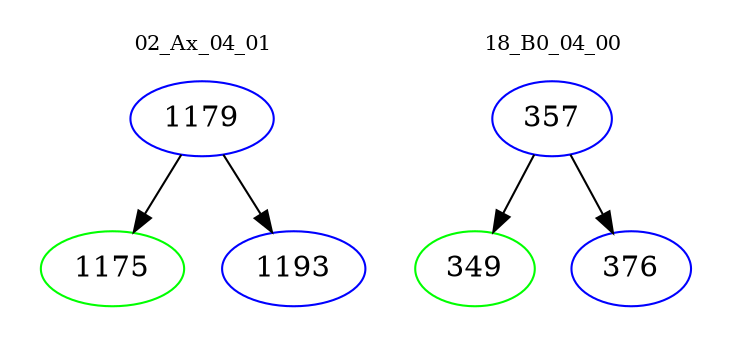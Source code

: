 digraph{
subgraph cluster_0 {
color = white
label = "02_Ax_04_01";
fontsize=10;
T0_1179 [label="1179", color="blue"]
T0_1179 -> T0_1175 [color="black"]
T0_1175 [label="1175", color="green"]
T0_1179 -> T0_1193 [color="black"]
T0_1193 [label="1193", color="blue"]
}
subgraph cluster_1 {
color = white
label = "18_B0_04_00";
fontsize=10;
T1_357 [label="357", color="blue"]
T1_357 -> T1_349 [color="black"]
T1_349 [label="349", color="green"]
T1_357 -> T1_376 [color="black"]
T1_376 [label="376", color="blue"]
}
}
